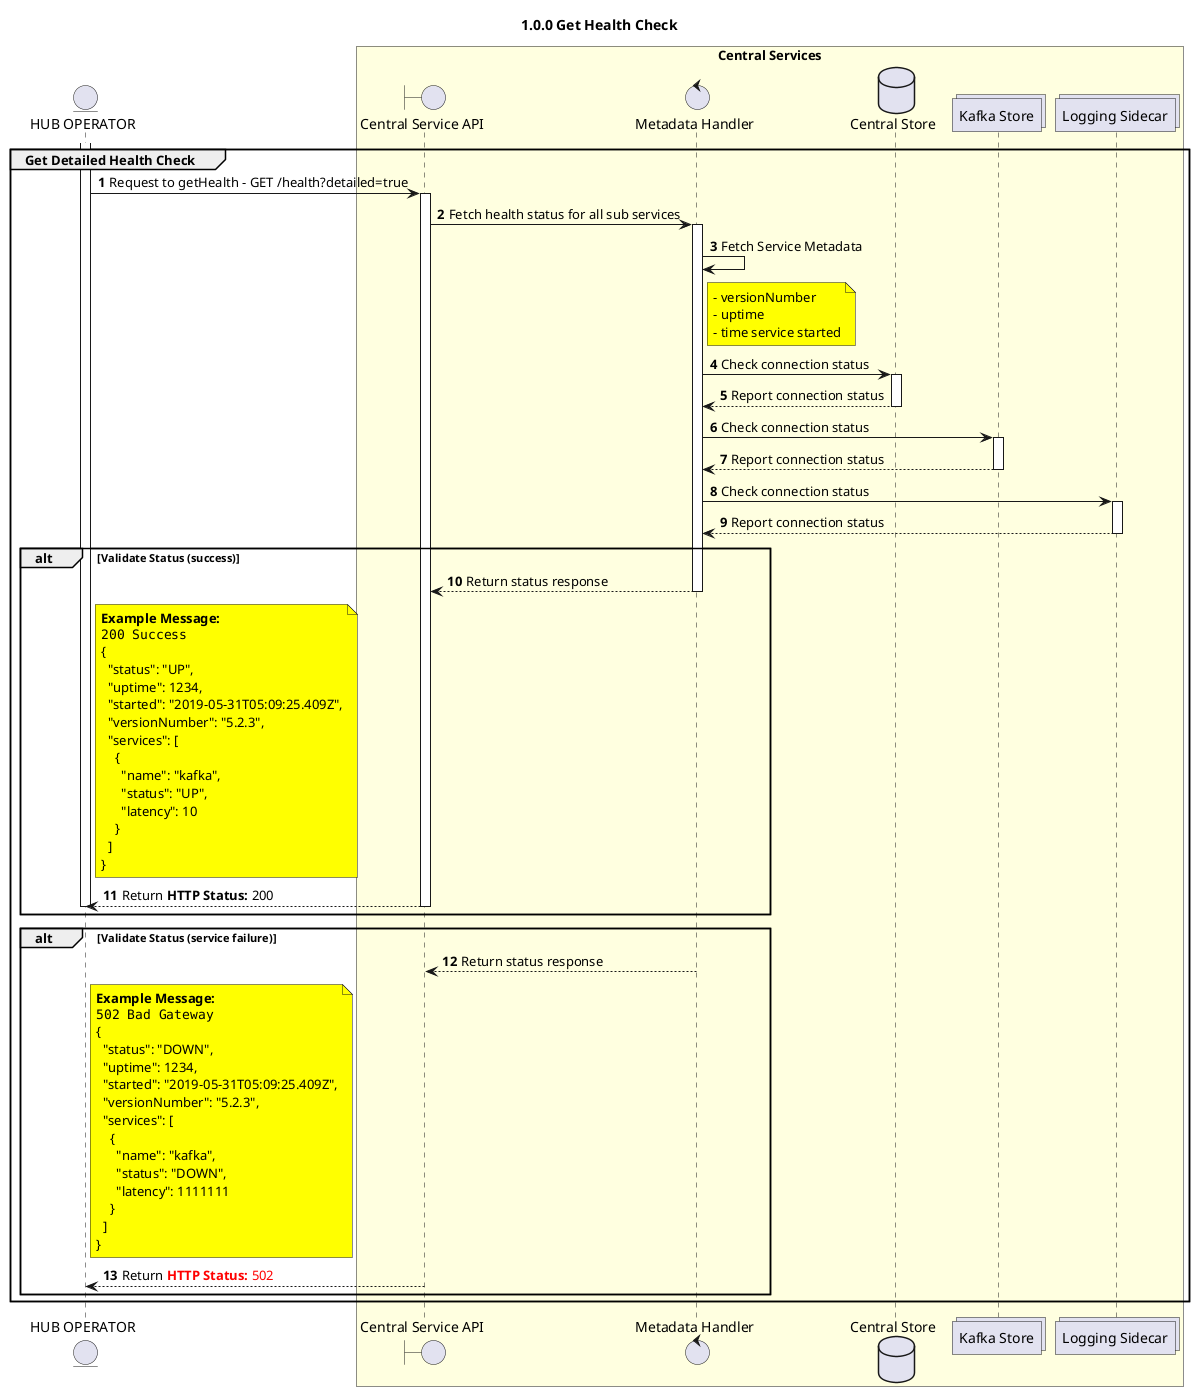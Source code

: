 /'*****
 License
 --------------
 Copyright © 2017 Bill & Melinda Gates Foundation
 The Mojaloop files are made available by the Bill & Melinda Gates Foundation under the Apache License, Version 2.0 (the "License") and you may not use these files except in compliance with the License. You may obtain a copy of the License at
 http://www.apache.org/licenses/LICENSE-2.0
 Unless required by applicable law or agreed to in writing, the Mojaloop files are distributed on an "AS IS" BASIS, WITHOUT WARRANTIES OR CONDITIONS OF ANY KIND, either express or implied. See the License for the specific language governing permissions and limitations under the License.
 Contributors
 --------------
 This is the official list of the Mojaloop project contributors for this file.
 Names of the original copyright holders (individuals or organizations)
 should be listed with a '*' in the first column. People who have
 contributed from an organization can be listed under the organization
 that actually holds the copyright for their contributions (see the
 Gates Foundation organization for an example). Those individuals should have
 their names indented and be marked with a '-'. Email address can be added
 optionally within square brackets <email>.
 * Gates Foundation
 - Name Surname <name.surname@gatesfoundation.com>

 * Lewis Daly <lewis@vesselstech.com>
 --------------
 ******'/


@startuml
' declare title
title 1.0.0 Get Health Check

autonumber


' Actor Keys:
' boundary - APIs/Interfaces, etc
' collections - Kafka Topics
' control - Kafka Consumers
' entity - Database Access Objects
' database - Database Persistance Store

' declare actors
entity "HUB OPERATOR" as OPERATOR
boundary "Central Service API" as CSAPI
control "Metadata Handler" as METADATA_HANDLER
entity "Central Service API" as CSAPI
database "Central Store" as DB
collections "Kafka Store" as KAFKA
collections "Logging Sidecar" as SIDECAR

box "Central Services" #LightYellow
participant CSAPI
participant METADATA_HANDLER
participant DB
participant KAFKA
participant SIDECAR
end box

' start flow

activate OPERATOR
group Get Detailed Health Check
  OPERATOR -> CSAPI: Request to getHealth - GET /health?detailed=true
  activate CSAPI

  CSAPI -> METADATA_HANDLER: Fetch health status for all sub services
  activate METADATA_HANDLER

  METADATA_HANDLER -> METADATA_HANDLER: Fetch Service Metadata
  note right of METADATA_HANDLER #yellow
      - versionNumber
      - uptime
      - time service started
    end note


  METADATA_HANDLER -> DB: Check connection status
  activate DB
  DB --> METADATA_HANDLER: Report connection status 
  deactivate DB


  METADATA_HANDLER -> KAFKA: Check connection status
  activate KAFKA
  KAFKA --> METADATA_HANDLER: Report connection status 
  deactivate KAFKA


  METADATA_HANDLER -> SIDECAR: Check connection status
  activate SIDECAR
  SIDECAR --> METADATA_HANDLER: Report connection status 
  deactivate SIDECAR

  alt Validate Status (success)
    METADATA_HANDLER --> CSAPI: Return status response
    deactivate METADATA_HANDLER
    note right of OPERATOR #yellow
      **Example Message:**
      ""200 Success""
      {
        "status": "UP",
        "uptime": 1234,
        "started": "2019-05-31T05:09:25.409Z",
        "versionNumber": "5.2.3",
        "services": [
          {
            "name": "kafka",
            "status": "UP",
            "latency": 10
          }
        ]
      }
    end note

    CSAPI --> OPERATOR: Return <color #000000><b>HTTP Status:</b> 200</color>

    deactivate CSAPI
    deactivate OPERATOR
  end

  alt Validate Status (service failure)
    METADATA_HANDLER --> CSAPI: Return status response
    deactivate METADATA_HANDLER
    note right of OPERATOR #yellow
      **Example Message:**
      ""502 Bad Gateway""
      {
        "status": "DOWN",
        "uptime": 1234,
        "started": "2019-05-31T05:09:25.409Z",
        "versionNumber": "5.2.3",
        "services": [
          {
            "name": "kafka",
            "status": "DOWN",
            "latency": 1111111
          }
        ]
      }
    end note

    CSAPI --> OPERATOR: Return <color #FF0000><b>HTTP Status:</b> 502</color>

    deactivate CSAPI
    deactivate OPERATOR


  end


' group Get Limits for all Participants
'     OPERATOR -> CSAPI: Request to get Limits - GET - /participants/limits?type={typeValue}&currency={currencyType}
'     activate CSAPI
'     CSAPI -> PARTICIPANT_HANDLER: Fetch Limits for all Participants
'     activate PARTICIPANT_HANDLER
'         PARTICIPANT_HANDLER ->PARTICIPANT_DAO: Fetch Limits for all participants with currency and type \n<color #FF0000><b>Error code:</b> 3000</color>
'         activate PARTICIPANT_DAO
'         PARTICIPANT_DAO ->DB: Fetch Limits  for currencyId and type(if passed)
'         note right of PARTICIPANT_DAO #lightgrey
'             Condition:
'                 participantCurrency.participantCurrencyId = participant.participantCurrencyId
'                 participantLimit.isActive = 1
'                 participantLimit.participantCurrencyId = participantCurrency.participantCurrencyId
'                 [   
'                     participantLimit.participantLimitTypeId = participantLimitType.participantLimitTypeId
'                     participantLimit.participantCurrencyId = <currencyId>
'                     participantLimitType.name = <type>
'                 ]
'         end note

'         activate DB
'         hnote over DB #lightyellow
'                 participant
'                 participantCurrency
'                 participantLimit
'                 participantLimitType
'         end note
'         DB --> PARTICIPANT_DAO: Retrieved Participant Limits for currencyId and type
'         deactivate DB
'         PARTICIPANT_DAO -->PARTICIPANT_HANDLER: Return Limits for all participants
'         deactivate PARTICIPANT_DAO
'         note right of PARTICIPANT_HANDLER #yellow
'                 Message:
'                 [   
'                     {   
'                         name: <fsp>
'                         currency: <currencyId>,
'                         limit: {type: <type>, value: <value>}
'                     },
'                     {   
'                         name: <fsp>
'                         currency: <currencyId>,
'                         limit: {type: <type>, value: <value>}
'                     }
'                 ]
'         end note
'         PARTICIPANT_HANDLER -->CSAPI: Return Limits for all participants \n<color #FF0000><b>Error code:</b> 3000</color>
'         deactivate PARTICIPANT_HANDLER
'         CSAPI -->OPERATOR: Return Limits for all participants \n<color #FF0000><b>Error code:</b> 3000</color>

'     deactivate CSAPI
'     deactivate OPERATOR
end

@enduml
